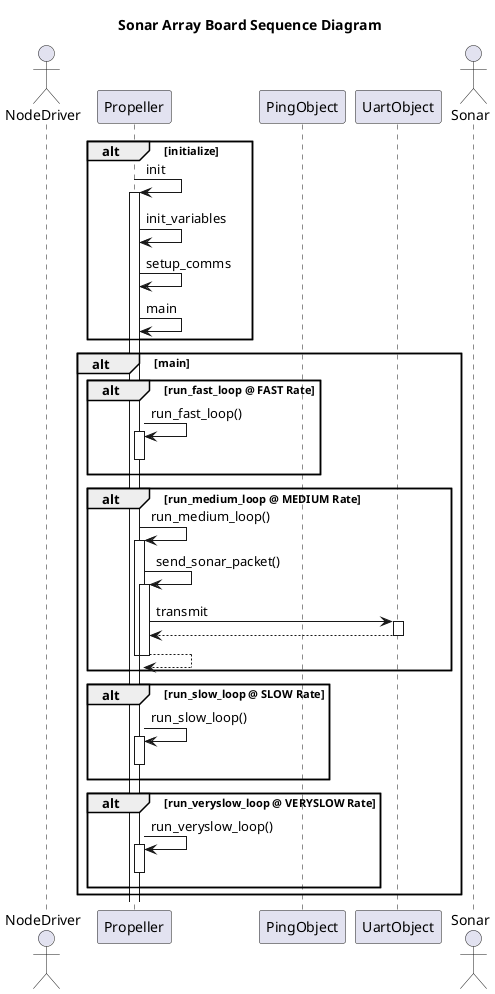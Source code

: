 @startuml
title Sonar Array Board Sequence Diagram
actor NodeDriver as node
participant Propeller as prop
participant PingObject as obx_ping
participant UartObject as obx_uart
actor Sonar as Sonar

alt initialize
prop -> prop++: init
prop -> prop: init_variables
prop -> prop: setup_comms
prop -> prop: main
end

alt main
alt run_fast_loop @ FAST Rate
prop -> prop++: run_fast_loop()
prop--
end
alt run_medium_loop @ MEDIUM Rate
prop -> prop++: run_medium_loop()
prop -> prop++: send_sonar_packet()
prop -> obx_uart++: transmit
obx_uart --> prop--
prop --> prop--
prop--
end
alt run_slow_loop @ SLOW Rate
prop -> prop++: run_slow_loop()
prop--
end
alt run_veryslow_loop @ VERYSLOW Rate
prop -> prop++: run_veryslow_loop()
prop--
end
end

@enduml